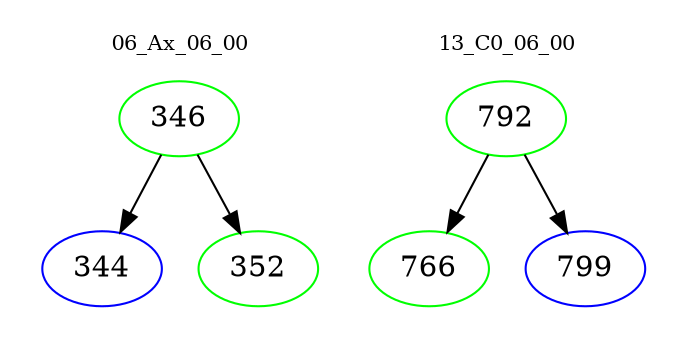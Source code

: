digraph{
subgraph cluster_0 {
color = white
label = "06_Ax_06_00";
fontsize=10;
T0_346 [label="346", color="green"]
T0_346 -> T0_344 [color="black"]
T0_344 [label="344", color="blue"]
T0_346 -> T0_352 [color="black"]
T0_352 [label="352", color="green"]
}
subgraph cluster_1 {
color = white
label = "13_C0_06_00";
fontsize=10;
T1_792 [label="792", color="green"]
T1_792 -> T1_766 [color="black"]
T1_766 [label="766", color="green"]
T1_792 -> T1_799 [color="black"]
T1_799 [label="799", color="blue"]
}
}
